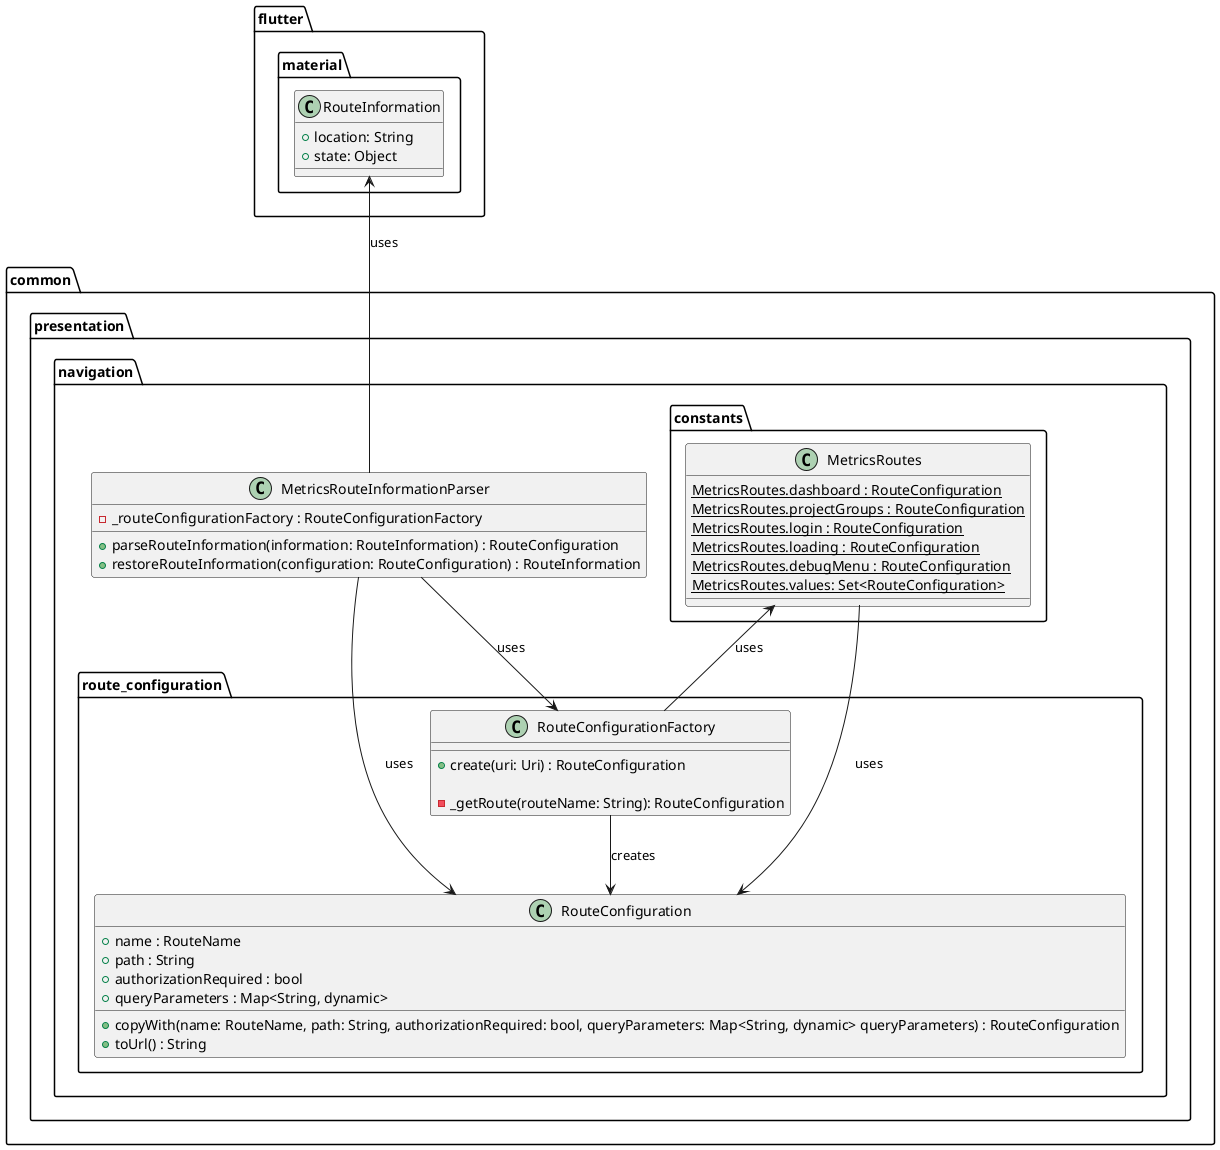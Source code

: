@startuml parsing_deep_links_class_diagram

package common.presentation.navigation {
    class MetricsRouteInformationParser {
        - _routeConfigurationFactory : RouteConfigurationFactory

        + parseRouteInformation(information: RouteInformation) : RouteConfiguration
        + restoreRouteInformation(configuration: RouteConfiguration) : RouteInformation
    }

    package route_configuration {
        class RouteConfiguration {
            + name : RouteName
            + path : String
            + authorizationRequired : bool
            + queryParameters : Map<String, dynamic>

            + copyWith(name: RouteName, path: String, authorizationRequired: bool, queryParameters: Map<String, dynamic> queryParameters) : RouteConfiguration
            + toUrl() : String
        }

        class RouteConfigurationFactory {
            + create(uri: Uri) : RouteConfiguration

            - _getRoute(routeName: String): RouteConfiguration
        }
    }

    package constants {
        class MetricsRoutes {
            {static} MetricsRoutes.dashboard : RouteConfiguration
            {static} MetricsRoutes.projectGroups : RouteConfiguration
            {static} MetricsRoutes.login : RouteConfiguration
            {static} MetricsRoutes.loading : RouteConfiguration
            {static} MetricsRoutes.debugMenu : RouteConfiguration
            {static} MetricsRoutes.values: Set<RouteConfiguration>
        }
    }
}

package flutter.material {
    class RouteInformation {
        + location: String
        + state: Object
    }
}

MetricsRouteInformationParser --> RouteConfiguration : uses
MetricsRouteInformationParser -up-> RouteInformation : uses
MetricsRouteInformationParser --> RouteConfigurationFactory : uses

RouteConfigurationFactory --> RouteConfiguration : creates
RouteConfigurationFactory -up-> MetricsRoutes : uses

MetricsRoutes --> RouteConfiguration : uses

@enduml
